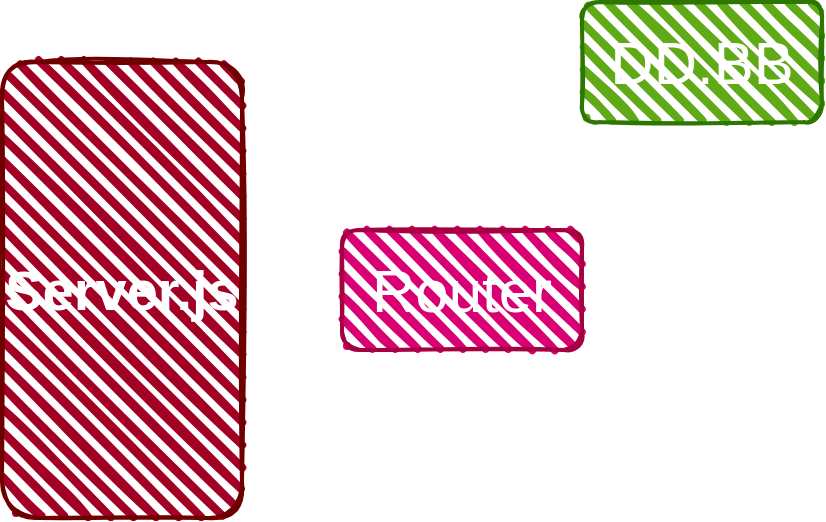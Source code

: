 <mxfile version="13.6.5">
    <diagram id="mnUf9sB1doarR4BzpSNE" name="Page-1">
        <mxGraphModel dx="458" dy="575" grid="1" gridSize="10" guides="1" tooltips="1" connect="1" arrows="1" fold="1" page="1" pageScale="1" pageWidth="1169" pageHeight="827" math="0" shadow="0">
            <root>
                <mxCell id="0"/>
                <mxCell id="1" parent="0"/>
                <mxCell id="2" value="&lt;font style=&quot;font-size: 28px&quot;&gt;&lt;b&gt;Server.js&lt;/b&gt;&lt;/font&gt;" style="rounded=1;whiteSpace=wrap;html=1;strokeWidth=2;fillWeight=4;hachureGap=8;hachureAngle=45;sketch=1;fillColor=#a20025;strokeColor=#6F0000;fontColor=#ffffff;" vertex="1" parent="1">
                    <mxGeometry x="110" y="230" width="120" height="228" as="geometry"/>
                </mxCell>
                <mxCell id="4" value="&lt;font style=&quot;font-size: 30px&quot;&gt;Router&lt;/font&gt;" style="rounded=1;whiteSpace=wrap;html=1;strokeWidth=2;fillWeight=4;hachureGap=8;hachureAngle=45;fillColor=#d80073;sketch=1;strokeColor=#A50040;fontColor=#ffffff;" vertex="1" parent="1">
                    <mxGeometry x="280" y="314" width="120" height="60" as="geometry"/>
                </mxCell>
                <mxCell id="5" value="&lt;font style=&quot;font-size: 30px&quot;&gt;DD.BB&lt;/font&gt;" style="rounded=1;whiteSpace=wrap;html=1;strokeWidth=2;fillWeight=4;hachureGap=8;hachureAngle=45;fillColor=#60a917;sketch=1;strokeColor=#2D7600;fontColor=#ffffff;" vertex="1" parent="1">
                    <mxGeometry x="400" y="200" width="120" height="60" as="geometry"/>
                </mxCell>
            </root>
        </mxGraphModel>
    </diagram>
</mxfile>